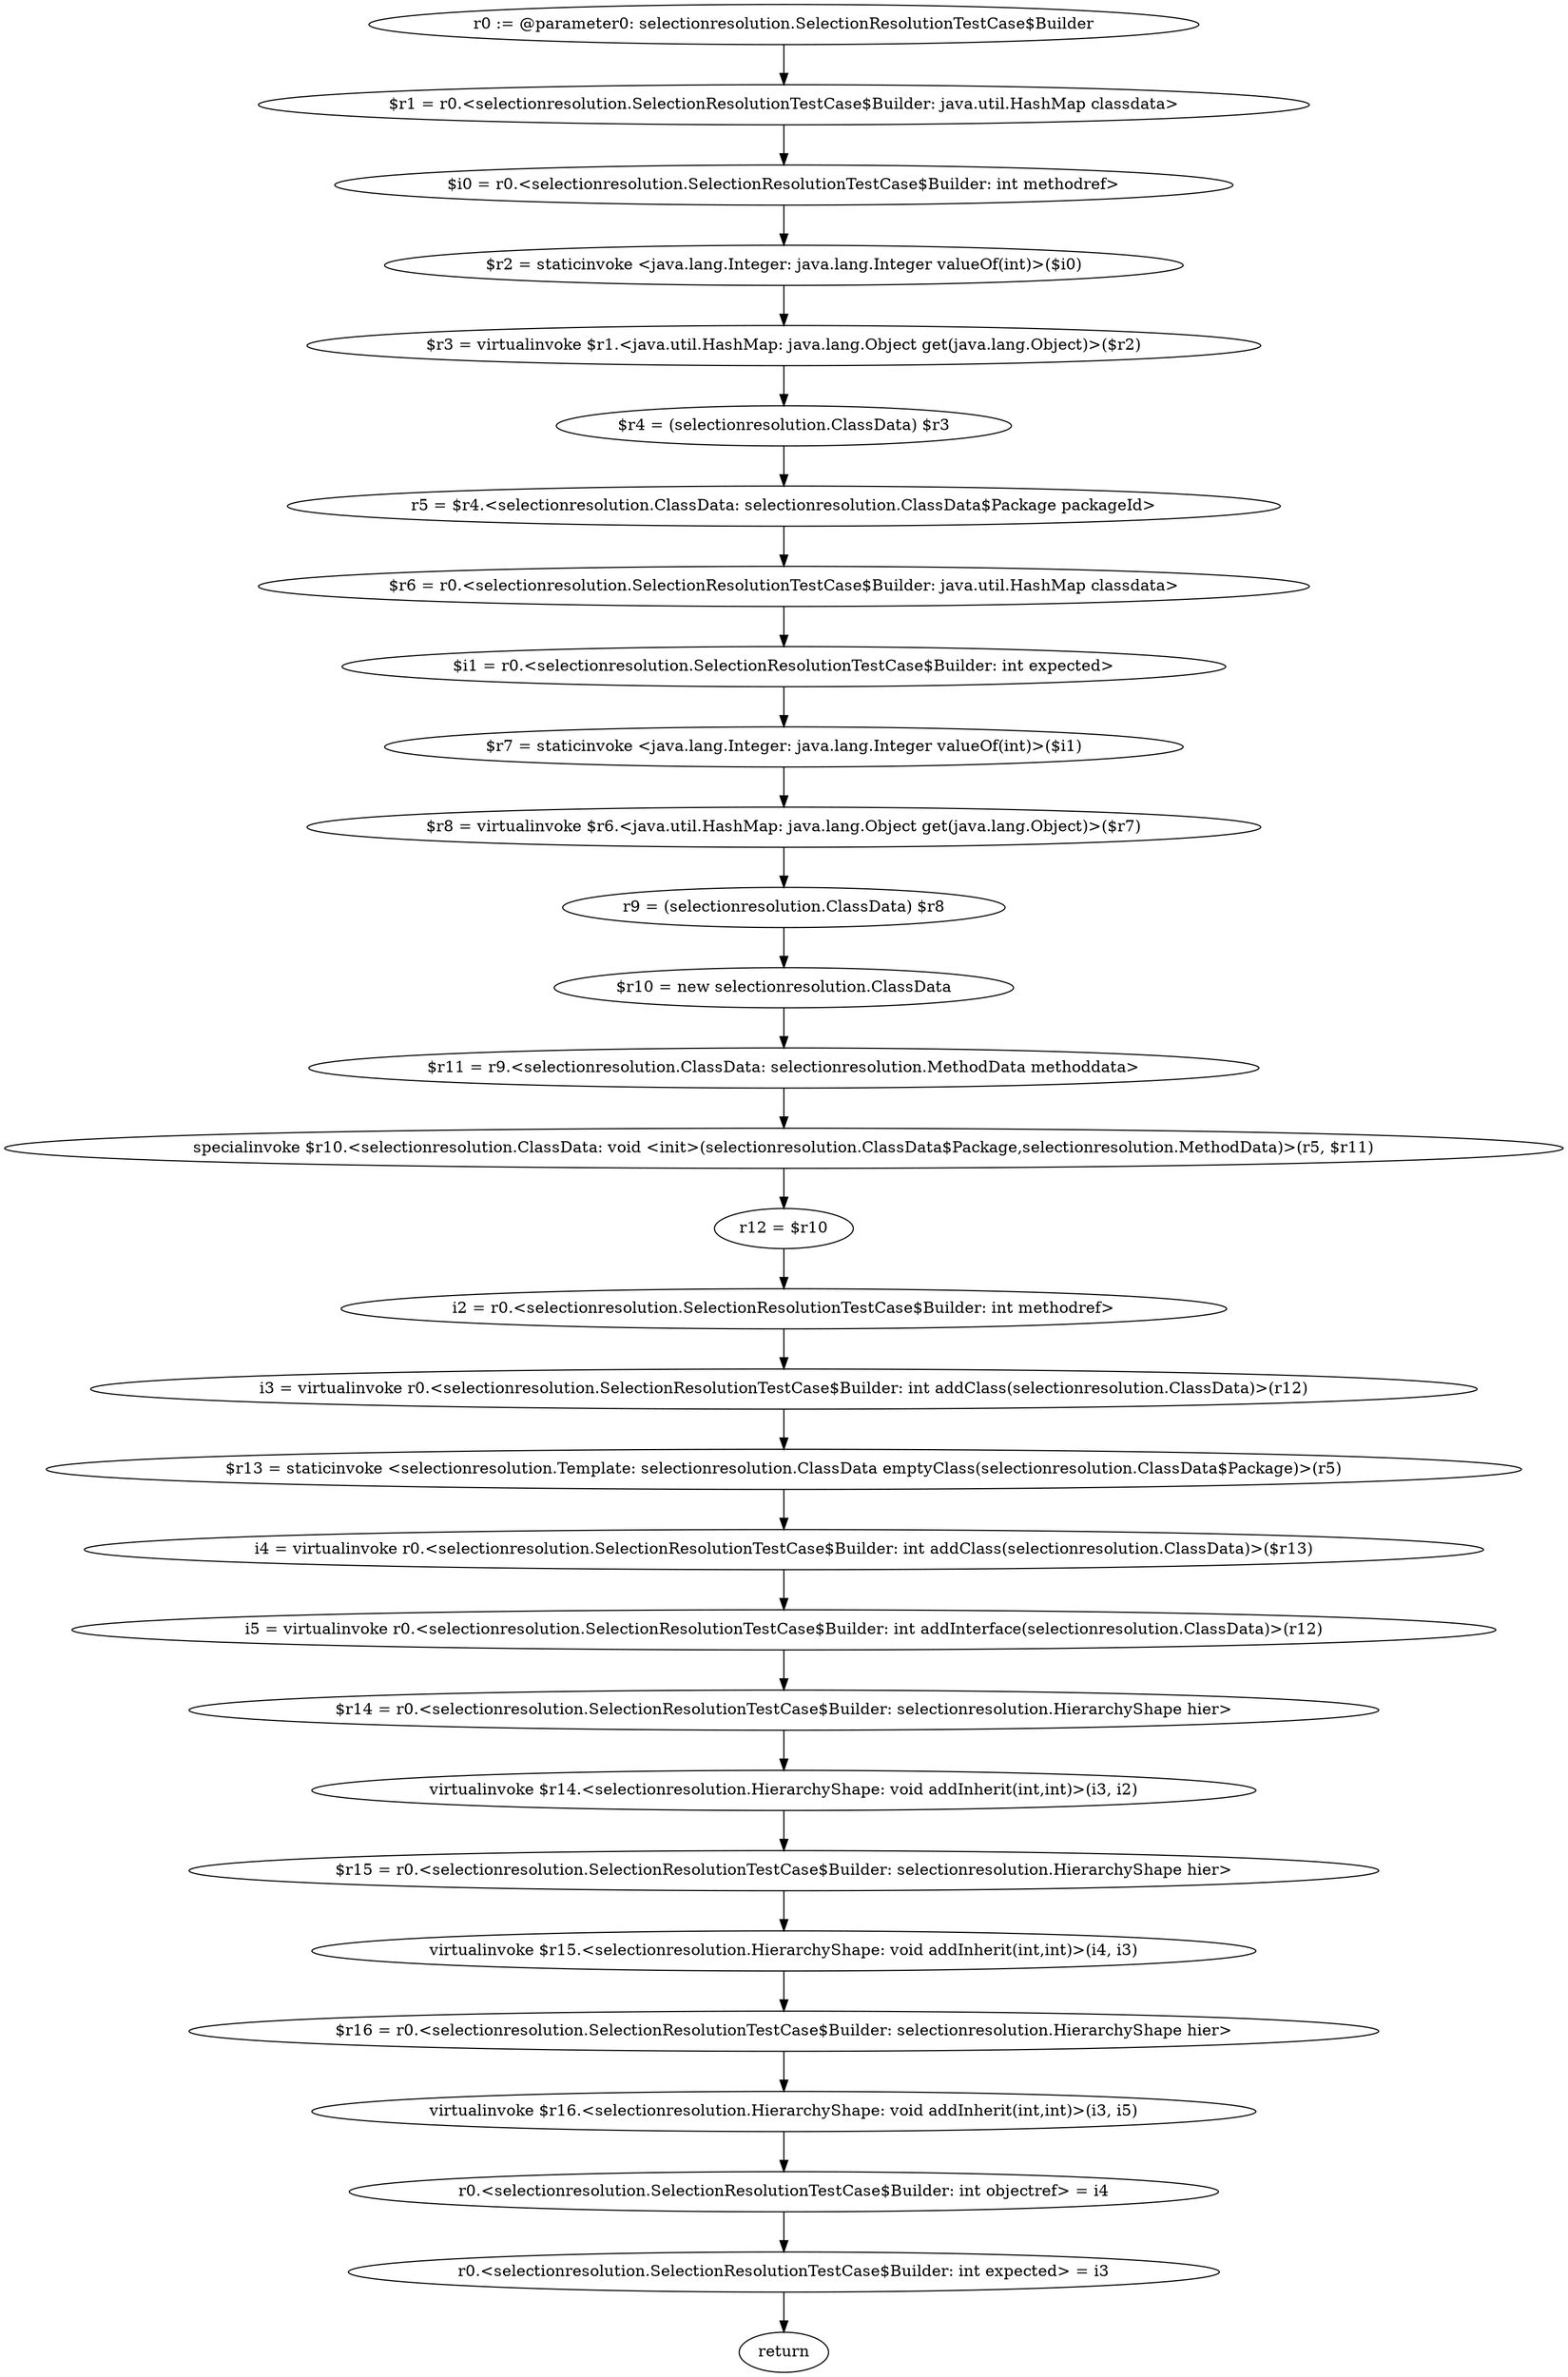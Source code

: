digraph "unitGraph" {
    "r0 := @parameter0: selectionresolution.SelectionResolutionTestCase$Builder"
    "$r1 = r0.<selectionresolution.SelectionResolutionTestCase$Builder: java.util.HashMap classdata>"
    "$i0 = r0.<selectionresolution.SelectionResolutionTestCase$Builder: int methodref>"
    "$r2 = staticinvoke <java.lang.Integer: java.lang.Integer valueOf(int)>($i0)"
    "$r3 = virtualinvoke $r1.<java.util.HashMap: java.lang.Object get(java.lang.Object)>($r2)"
    "$r4 = (selectionresolution.ClassData) $r3"
    "r5 = $r4.<selectionresolution.ClassData: selectionresolution.ClassData$Package packageId>"
    "$r6 = r0.<selectionresolution.SelectionResolutionTestCase$Builder: java.util.HashMap classdata>"
    "$i1 = r0.<selectionresolution.SelectionResolutionTestCase$Builder: int expected>"
    "$r7 = staticinvoke <java.lang.Integer: java.lang.Integer valueOf(int)>($i1)"
    "$r8 = virtualinvoke $r6.<java.util.HashMap: java.lang.Object get(java.lang.Object)>($r7)"
    "r9 = (selectionresolution.ClassData) $r8"
    "$r10 = new selectionresolution.ClassData"
    "$r11 = r9.<selectionresolution.ClassData: selectionresolution.MethodData methoddata>"
    "specialinvoke $r10.<selectionresolution.ClassData: void <init>(selectionresolution.ClassData$Package,selectionresolution.MethodData)>(r5, $r11)"
    "r12 = $r10"
    "i2 = r0.<selectionresolution.SelectionResolutionTestCase$Builder: int methodref>"
    "i3 = virtualinvoke r0.<selectionresolution.SelectionResolutionTestCase$Builder: int addClass(selectionresolution.ClassData)>(r12)"
    "$r13 = staticinvoke <selectionresolution.Template: selectionresolution.ClassData emptyClass(selectionresolution.ClassData$Package)>(r5)"
    "i4 = virtualinvoke r0.<selectionresolution.SelectionResolutionTestCase$Builder: int addClass(selectionresolution.ClassData)>($r13)"
    "i5 = virtualinvoke r0.<selectionresolution.SelectionResolutionTestCase$Builder: int addInterface(selectionresolution.ClassData)>(r12)"
    "$r14 = r0.<selectionresolution.SelectionResolutionTestCase$Builder: selectionresolution.HierarchyShape hier>"
    "virtualinvoke $r14.<selectionresolution.HierarchyShape: void addInherit(int,int)>(i3, i2)"
    "$r15 = r0.<selectionresolution.SelectionResolutionTestCase$Builder: selectionresolution.HierarchyShape hier>"
    "virtualinvoke $r15.<selectionresolution.HierarchyShape: void addInherit(int,int)>(i4, i3)"
    "$r16 = r0.<selectionresolution.SelectionResolutionTestCase$Builder: selectionresolution.HierarchyShape hier>"
    "virtualinvoke $r16.<selectionresolution.HierarchyShape: void addInherit(int,int)>(i3, i5)"
    "r0.<selectionresolution.SelectionResolutionTestCase$Builder: int objectref> = i4"
    "r0.<selectionresolution.SelectionResolutionTestCase$Builder: int expected> = i3"
    "return"
    "r0 := @parameter0: selectionresolution.SelectionResolutionTestCase$Builder"->"$r1 = r0.<selectionresolution.SelectionResolutionTestCase$Builder: java.util.HashMap classdata>";
    "$r1 = r0.<selectionresolution.SelectionResolutionTestCase$Builder: java.util.HashMap classdata>"->"$i0 = r0.<selectionresolution.SelectionResolutionTestCase$Builder: int methodref>";
    "$i0 = r0.<selectionresolution.SelectionResolutionTestCase$Builder: int methodref>"->"$r2 = staticinvoke <java.lang.Integer: java.lang.Integer valueOf(int)>($i0)";
    "$r2 = staticinvoke <java.lang.Integer: java.lang.Integer valueOf(int)>($i0)"->"$r3 = virtualinvoke $r1.<java.util.HashMap: java.lang.Object get(java.lang.Object)>($r2)";
    "$r3 = virtualinvoke $r1.<java.util.HashMap: java.lang.Object get(java.lang.Object)>($r2)"->"$r4 = (selectionresolution.ClassData) $r3";
    "$r4 = (selectionresolution.ClassData) $r3"->"r5 = $r4.<selectionresolution.ClassData: selectionresolution.ClassData$Package packageId>";
    "r5 = $r4.<selectionresolution.ClassData: selectionresolution.ClassData$Package packageId>"->"$r6 = r0.<selectionresolution.SelectionResolutionTestCase$Builder: java.util.HashMap classdata>";
    "$r6 = r0.<selectionresolution.SelectionResolutionTestCase$Builder: java.util.HashMap classdata>"->"$i1 = r0.<selectionresolution.SelectionResolutionTestCase$Builder: int expected>";
    "$i1 = r0.<selectionresolution.SelectionResolutionTestCase$Builder: int expected>"->"$r7 = staticinvoke <java.lang.Integer: java.lang.Integer valueOf(int)>($i1)";
    "$r7 = staticinvoke <java.lang.Integer: java.lang.Integer valueOf(int)>($i1)"->"$r8 = virtualinvoke $r6.<java.util.HashMap: java.lang.Object get(java.lang.Object)>($r7)";
    "$r8 = virtualinvoke $r6.<java.util.HashMap: java.lang.Object get(java.lang.Object)>($r7)"->"r9 = (selectionresolution.ClassData) $r8";
    "r9 = (selectionresolution.ClassData) $r8"->"$r10 = new selectionresolution.ClassData";
    "$r10 = new selectionresolution.ClassData"->"$r11 = r9.<selectionresolution.ClassData: selectionresolution.MethodData methoddata>";
    "$r11 = r9.<selectionresolution.ClassData: selectionresolution.MethodData methoddata>"->"specialinvoke $r10.<selectionresolution.ClassData: void <init>(selectionresolution.ClassData$Package,selectionresolution.MethodData)>(r5, $r11)";
    "specialinvoke $r10.<selectionresolution.ClassData: void <init>(selectionresolution.ClassData$Package,selectionresolution.MethodData)>(r5, $r11)"->"r12 = $r10";
    "r12 = $r10"->"i2 = r0.<selectionresolution.SelectionResolutionTestCase$Builder: int methodref>";
    "i2 = r0.<selectionresolution.SelectionResolutionTestCase$Builder: int methodref>"->"i3 = virtualinvoke r0.<selectionresolution.SelectionResolutionTestCase$Builder: int addClass(selectionresolution.ClassData)>(r12)";
    "i3 = virtualinvoke r0.<selectionresolution.SelectionResolutionTestCase$Builder: int addClass(selectionresolution.ClassData)>(r12)"->"$r13 = staticinvoke <selectionresolution.Template: selectionresolution.ClassData emptyClass(selectionresolution.ClassData$Package)>(r5)";
    "$r13 = staticinvoke <selectionresolution.Template: selectionresolution.ClassData emptyClass(selectionresolution.ClassData$Package)>(r5)"->"i4 = virtualinvoke r0.<selectionresolution.SelectionResolutionTestCase$Builder: int addClass(selectionresolution.ClassData)>($r13)";
    "i4 = virtualinvoke r0.<selectionresolution.SelectionResolutionTestCase$Builder: int addClass(selectionresolution.ClassData)>($r13)"->"i5 = virtualinvoke r0.<selectionresolution.SelectionResolutionTestCase$Builder: int addInterface(selectionresolution.ClassData)>(r12)";
    "i5 = virtualinvoke r0.<selectionresolution.SelectionResolutionTestCase$Builder: int addInterface(selectionresolution.ClassData)>(r12)"->"$r14 = r0.<selectionresolution.SelectionResolutionTestCase$Builder: selectionresolution.HierarchyShape hier>";
    "$r14 = r0.<selectionresolution.SelectionResolutionTestCase$Builder: selectionresolution.HierarchyShape hier>"->"virtualinvoke $r14.<selectionresolution.HierarchyShape: void addInherit(int,int)>(i3, i2)";
    "virtualinvoke $r14.<selectionresolution.HierarchyShape: void addInherit(int,int)>(i3, i2)"->"$r15 = r0.<selectionresolution.SelectionResolutionTestCase$Builder: selectionresolution.HierarchyShape hier>";
    "$r15 = r0.<selectionresolution.SelectionResolutionTestCase$Builder: selectionresolution.HierarchyShape hier>"->"virtualinvoke $r15.<selectionresolution.HierarchyShape: void addInherit(int,int)>(i4, i3)";
    "virtualinvoke $r15.<selectionresolution.HierarchyShape: void addInherit(int,int)>(i4, i3)"->"$r16 = r0.<selectionresolution.SelectionResolutionTestCase$Builder: selectionresolution.HierarchyShape hier>";
    "$r16 = r0.<selectionresolution.SelectionResolutionTestCase$Builder: selectionresolution.HierarchyShape hier>"->"virtualinvoke $r16.<selectionresolution.HierarchyShape: void addInherit(int,int)>(i3, i5)";
    "virtualinvoke $r16.<selectionresolution.HierarchyShape: void addInherit(int,int)>(i3, i5)"->"r0.<selectionresolution.SelectionResolutionTestCase$Builder: int objectref> = i4";
    "r0.<selectionresolution.SelectionResolutionTestCase$Builder: int objectref> = i4"->"r0.<selectionresolution.SelectionResolutionTestCase$Builder: int expected> = i3";
    "r0.<selectionresolution.SelectionResolutionTestCase$Builder: int expected> = i3"->"return";
}
